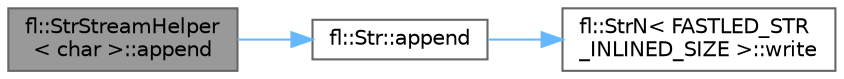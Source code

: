 digraph "fl::StrStreamHelper&lt; char &gt;::append"
{
 // LATEX_PDF_SIZE
  bgcolor="transparent";
  edge [fontname=Helvetica,fontsize=10,labelfontname=Helvetica,labelfontsize=10];
  node [fontname=Helvetica,fontsize=10,shape=box,height=0.2,width=0.4];
  rankdir="LR";
  Node1 [id="Node000001",label="fl::StrStreamHelper\l\< char \>::append",height=0.2,width=0.4,color="gray40", fillcolor="grey60", style="filled", fontcolor="black",tooltip=" "];
  Node1 -> Node2 [id="edge1_Node000001_Node000002",color="steelblue1",style="solid",tooltip=" "];
  Node2 [id="Node000002",label="fl::Str::append",height=0.2,width=0.4,color="grey40", fillcolor="white", style="filled",URL="$d2/d24/classfl_1_1_str.html#a97d4bf05a42a1a889ad82e8008d0ef19",tooltip=" "];
  Node2 -> Node3 [id="edge2_Node000002_Node000003",color="steelblue1",style="solid",tooltip=" "];
  Node3 [id="Node000003",label="fl::StrN\< FASTLED_STR\l_INLINED_SIZE \>::write",height=0.2,width=0.4,color="grey40", fillcolor="white", style="filled",URL="$dc/d96/classfl_1_1_str_n.html#a270fb921e74601bc45cc8513e8a075f7",tooltip=" "];
}

